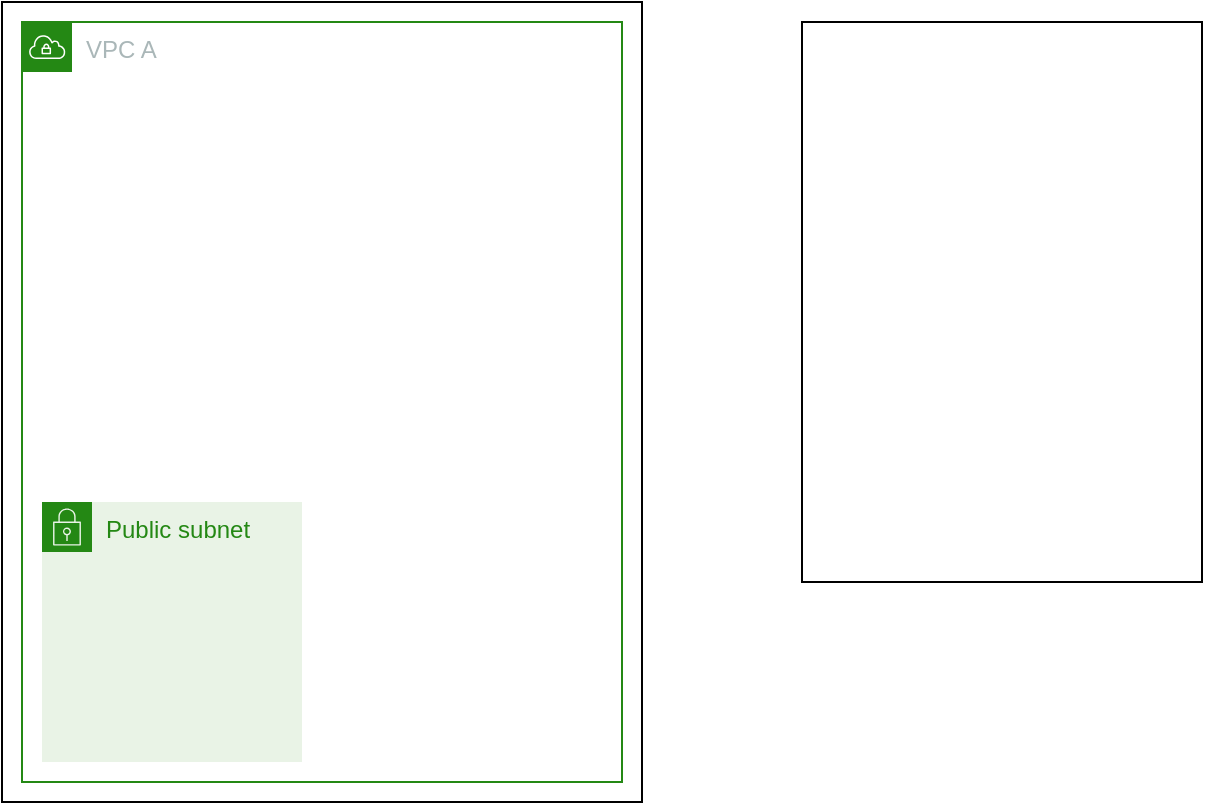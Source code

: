 <mxfile version="20.0.1" type="github">
  <diagram id="b4Cq_31_nNg7s_DnNTIQ" name="Page-1">
    <mxGraphModel dx="936" dy="681" grid="1" gridSize="10" guides="1" tooltips="1" connect="1" arrows="1" fold="1" page="1" pageScale="1" pageWidth="850" pageHeight="1100" math="0" shadow="0">
      <root>
        <mxCell id="0" />
        <mxCell id="1" parent="0" />
        <mxCell id="XervCBjYGygY60m7b3KR-1" value="" style="rounded=0;whiteSpace=wrap;html=1;" vertex="1" parent="1">
          <mxGeometry x="80" y="40" width="320" height="400" as="geometry" />
        </mxCell>
        <mxCell id="XervCBjYGygY60m7b3KR-2" value="" style="rounded=0;whiteSpace=wrap;html=1;" vertex="1" parent="1">
          <mxGeometry x="480" y="50" width="200" height="280" as="geometry" />
        </mxCell>
        <mxCell id="XervCBjYGygY60m7b3KR-3" value="Public subnet" style="points=[[0,0],[0.25,0],[0.5,0],[0.75,0],[1,0],[1,0.25],[1,0.5],[1,0.75],[1,1],[0.75,1],[0.5,1],[0.25,1],[0,1],[0,0.75],[0,0.5],[0,0.25]];outlineConnect=0;gradientColor=none;html=1;whiteSpace=wrap;fontSize=12;fontStyle=0;container=1;pointerEvents=0;collapsible=0;recursiveResize=0;shape=mxgraph.aws4.group;grIcon=mxgraph.aws4.group_security_group;grStroke=0;strokeColor=#248814;fillColor=#E9F3E6;verticalAlign=top;align=left;spacingLeft=30;fontColor=#248814;dashed=0;" vertex="1" parent="1">
          <mxGeometry x="100" y="290" width="130" height="130" as="geometry" />
        </mxCell>
        <mxCell id="XervCBjYGygY60m7b3KR-4" value="VPC A" style="points=[[0,0],[0.25,0],[0.5,0],[0.75,0],[1,0],[1,0.25],[1,0.5],[1,0.75],[1,1],[0.75,1],[0.5,1],[0.25,1],[0,1],[0,0.75],[0,0.5],[0,0.25]];outlineConnect=0;gradientColor=none;html=1;whiteSpace=wrap;fontSize=12;fontStyle=0;container=1;pointerEvents=0;collapsible=0;recursiveResize=0;shape=mxgraph.aws4.group;grIcon=mxgraph.aws4.group_vpc;strokeColor=#248814;fillColor=none;verticalAlign=top;align=left;spacingLeft=30;fontColor=#AAB7B8;dashed=0;" vertex="1" parent="1">
          <mxGeometry x="90" y="50" width="300" height="380" as="geometry" />
        </mxCell>
      </root>
    </mxGraphModel>
  </diagram>
</mxfile>
